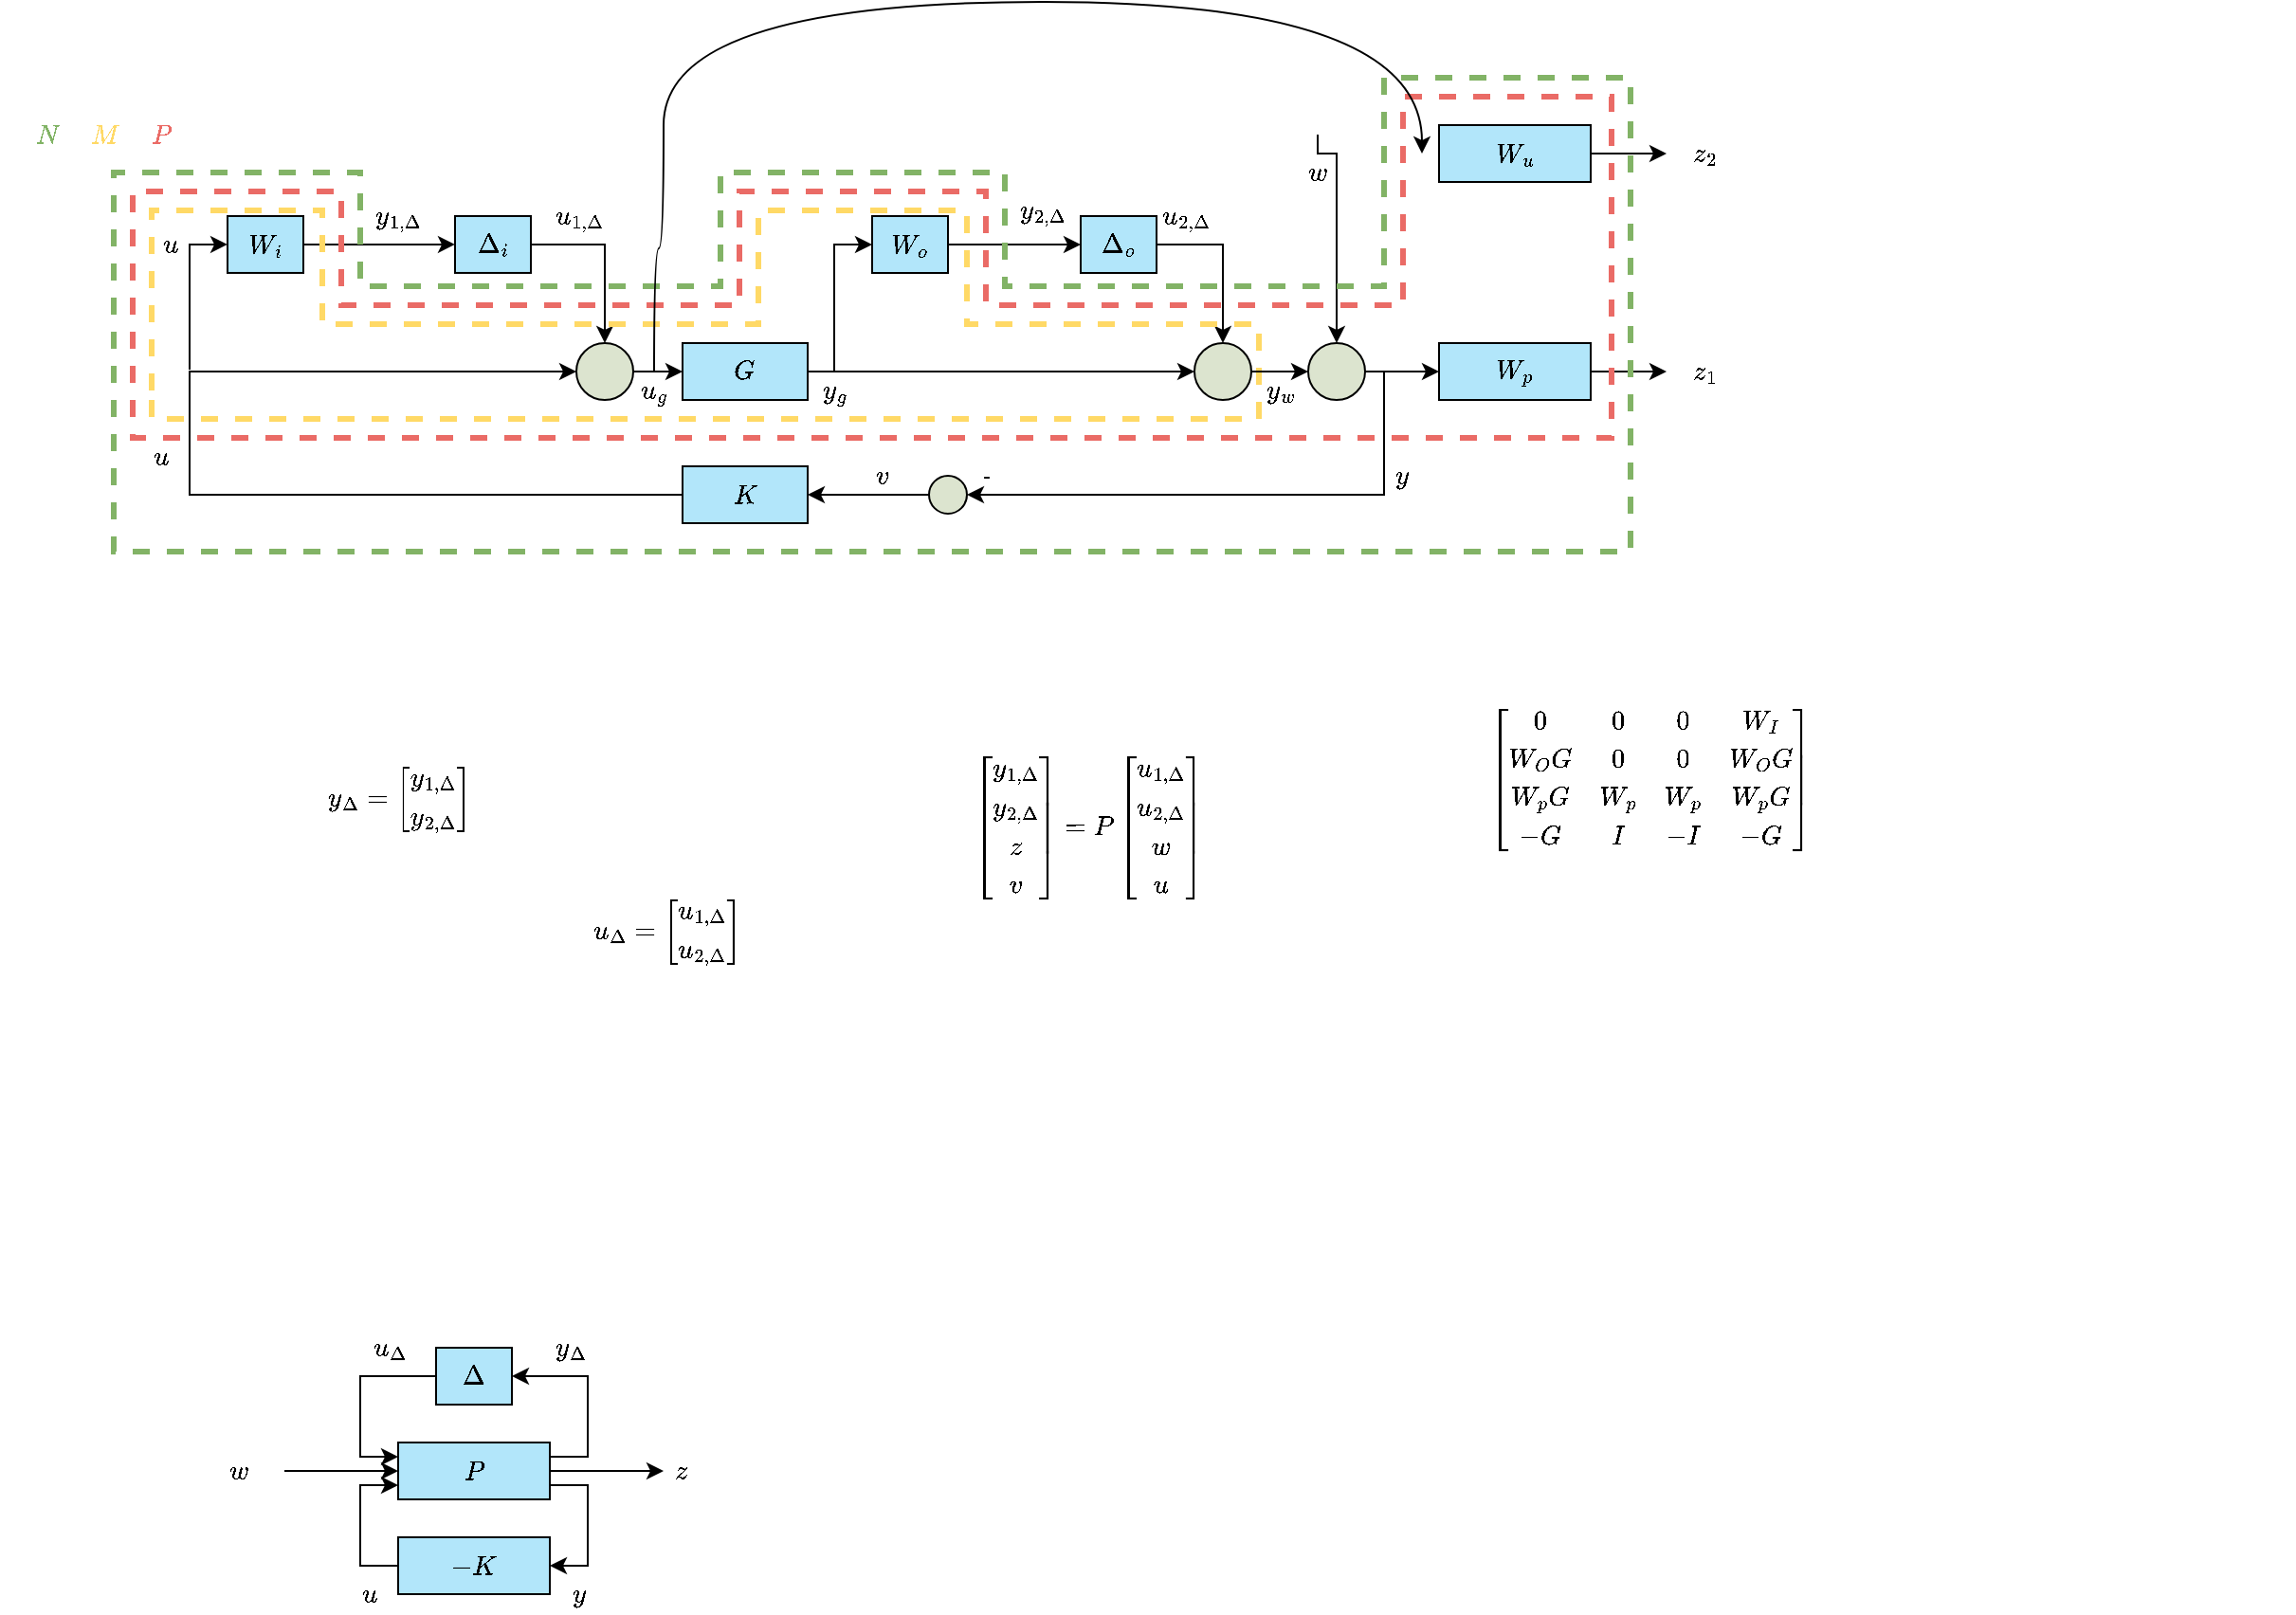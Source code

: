 <mxfile version="15.4.0" type="device" pages="2"><diagram id="DuzxNrjgnQlScmqyQxGY" name="Page-1"><mxGraphModel dx="394" dy="714" grid="1" gridSize="10" guides="1" tooltips="1" connect="1" arrows="1" fold="1" page="1" pageScale="1" pageWidth="827" pageHeight="1169" math="1" shadow="0"><root><mxCell id="0"/><mxCell id="1" parent="0"/><mxCell id="x0lSfnc9mSX0AL02VsKX-9" style="edgeStyle=orthogonalEdgeStyle;rounded=0;orthogonalLoop=1;jettySize=auto;html=1;exitX=1;exitY=0.5;exitDx=0;exitDy=0;entryX=0;entryY=0.5;entryDx=0;entryDy=0;" edge="1" parent="1" source="fa8kQdStLXhuiourBNrd-37" target="x0lSfnc9mSX0AL02VsKX-8"><mxGeometry relative="1" as="geometry"/></mxCell><mxCell id="fa8kQdStLXhuiourBNrd-37" value="$$G$$" style="rounded=0;whiteSpace=wrap;html=1;fillColor=#B2E6FA;" parent="1" vertex="1"><mxGeometry x="1250" y="240" width="66" height="30" as="geometry"/></mxCell><mxCell id="fa8kQdStLXhuiourBNrd-38" style="edgeStyle=orthogonalEdgeStyle;rounded=0;orthogonalLoop=1;jettySize=auto;html=1;exitX=0;exitY=0.5;exitDx=0;exitDy=0;entryX=0;entryY=0.5;entryDx=0;entryDy=0;startArrow=none;startFill=0;endArrow=classic;endFill=1;" parent="1" source="fa8kQdStLXhuiourBNrd-39" target="x0lSfnc9mSX0AL02VsKX-3" edge="1"><mxGeometry relative="1" as="geometry"><Array as="points"><mxPoint x="990" y="320"/><mxPoint x="990" y="255"/></Array></mxGeometry></mxCell><mxCell id="fa8kQdStLXhuiourBNrd-39" value="$$K$$" style="rounded=0;whiteSpace=wrap;html=1;fillColor=#B2E6FA;" parent="1" vertex="1"><mxGeometry x="1250" y="305" width="66" height="30" as="geometry"/></mxCell><mxCell id="fa8kQdStLXhuiourBNrd-41" style="edgeStyle=orthogonalEdgeStyle;rounded=0;orthogonalLoop=1;jettySize=auto;html=1;exitX=1;exitY=0.5;exitDx=0;exitDy=0;startArrow=none;startFill=0;endArrow=classic;endFill=1;" parent="1" source="fa8kQdStLXhuiourBNrd-42" edge="1"><mxGeometry relative="1" as="geometry"><mxPoint x="1769" y="140" as="targetPoint"/></mxGeometry></mxCell><mxCell id="fa8kQdStLXhuiourBNrd-42" value="$$W_u$$" style="rounded=0;whiteSpace=wrap;html=1;fillColor=#B2E6FA;" parent="1" vertex="1"><mxGeometry x="1649" y="125" width="80" height="30" as="geometry"/></mxCell><mxCell id="fa8kQdStLXhuiourBNrd-43" style="edgeStyle=orthogonalEdgeStyle;rounded=0;orthogonalLoop=1;jettySize=auto;html=1;exitX=0;exitY=0.5;exitDx=0;exitDy=0;endArrow=none;endFill=0;startArrow=classic;startFill=1;" parent="1" source="fa8kQdStLXhuiourBNrd-45" edge="1"><mxGeometry relative="1" as="geometry"><mxPoint x="1620.0" y="256" as="targetPoint"/></mxGeometry></mxCell><mxCell id="fa8kQdStLXhuiourBNrd-44" style="edgeStyle=orthogonalEdgeStyle;rounded=0;orthogonalLoop=1;jettySize=auto;html=1;exitX=1;exitY=0.5;exitDx=0;exitDy=0;startArrow=none;startFill=0;endArrow=classic;endFill=1;" parent="1" source="fa8kQdStLXhuiourBNrd-45" edge="1"><mxGeometry relative="1" as="geometry"><mxPoint x="1769" y="255" as="targetPoint"/></mxGeometry></mxCell><mxCell id="fa8kQdStLXhuiourBNrd-45" value="$$W_p$$" style="rounded=0;whiteSpace=wrap;html=1;fillColor=#B2E6FA;" parent="1" vertex="1"><mxGeometry x="1649" y="240" width="80" height="30" as="geometry"/></mxCell><mxCell id="hmbGZZoycLBLSpARxcCd-2" style="edgeStyle=orthogonalEdgeStyle;rounded=0;orthogonalLoop=1;jettySize=auto;html=1;exitX=0.5;exitY=0;exitDx=0;exitDy=0;startArrow=classic;startFill=1;endArrow=none;endFill=0;jumpStyle=arc;" parent="1" source="fa8kQdStLXhuiourBNrd-47" edge="1"><mxGeometry relative="1" as="geometry"><mxPoint x="1585" y="130" as="targetPoint"/><Array as="points"><mxPoint x="1595" y="140"/><mxPoint x="1585" y="140"/></Array></mxGeometry></mxCell><mxCell id="NA_nnwsiAAt7v-pW3xuR-20" style="edgeStyle=orthogonalEdgeStyle;rounded=0;jumpStyle=arc;orthogonalLoop=1;jettySize=auto;html=1;exitX=1;exitY=0.5;exitDx=0;exitDy=0;startArrow=none;startFill=0;endArrow=classic;endFill=1;entryX=1;entryY=0.5;entryDx=0;entryDy=0;" parent="1" source="fa8kQdStLXhuiourBNrd-47" target="NA_nnwsiAAt7v-pW3xuR-49" edge="1"><mxGeometry relative="1" as="geometry"><mxPoint x="1400" y="305" as="targetPoint"/><Array as="points"><mxPoint x="1620" y="255"/><mxPoint x="1620" y="320"/></Array></mxGeometry></mxCell><mxCell id="fa8kQdStLXhuiourBNrd-47" value="" style="ellipse;whiteSpace=wrap;html=1;aspect=fixed;fillColor=#DCE4CF;strokeColor=#000000;" parent="1" vertex="1"><mxGeometry x="1580" y="240" width="30" height="30" as="geometry"/></mxCell><mxCell id="fa8kQdStLXhuiourBNrd-50" value="$$z_2$$" style="text;html=1;align=center;verticalAlign=middle;resizable=0;points=[];autosize=1;strokeColor=none;fillColor=none;" parent="1" vertex="1"><mxGeometry x="1759" y="130" width="60" height="20" as="geometry"/></mxCell><mxCell id="fa8kQdStLXhuiourBNrd-51" value="$$z_1$$" style="text;html=1;align=center;verticalAlign=middle;resizable=0;points=[];autosize=1;strokeColor=none;fillColor=none;" parent="1" vertex="1"><mxGeometry x="1759" y="245" width="60" height="20" as="geometry"/></mxCell><mxCell id="fa8kQdStLXhuiourBNrd-57" value="$$w$$" style="text;html=1;align=center;verticalAlign=middle;resizable=0;points=[];autosize=1;strokeColor=none;fillColor=none;" parent="1" vertex="1"><mxGeometry x="1560" y="140" width="50" height="20" as="geometry"/></mxCell><mxCell id="NA_nnwsiAAt7v-pW3xuR-12" style="edgeStyle=orthogonalEdgeStyle;rounded=0;orthogonalLoop=1;jettySize=auto;html=1;exitX=1;exitY=0.5;exitDx=0;exitDy=0;entryX=0;entryY=0.5;entryDx=0;entryDy=0;" parent="1" source="NA_nnwsiAAt7v-pW3xuR-10" target="NA_nnwsiAAt7v-pW3xuR-11" edge="1"><mxGeometry relative="1" as="geometry"/></mxCell><mxCell id="NA_nnwsiAAt7v-pW3xuR-14" style="edgeStyle=orthogonalEdgeStyle;rounded=0;orthogonalLoop=1;jettySize=auto;html=1;exitX=0;exitY=0.5;exitDx=0;exitDy=0;startArrow=classic;startFill=1;endArrow=none;endFill=0;" parent="1" source="NA_nnwsiAAt7v-pW3xuR-10" edge="1"><mxGeometry relative="1" as="geometry"><mxPoint x="990" y="254" as="targetPoint"/><Array as="points"><mxPoint x="990" y="188"/></Array></mxGeometry></mxCell><mxCell id="NA_nnwsiAAt7v-pW3xuR-10" value="$$W_i$$" style="rounded=0;whiteSpace=wrap;html=1;fillColor=#B2E6FA;" parent="1" vertex="1"><mxGeometry x="1010" y="172.98" width="40" height="30" as="geometry"/></mxCell><mxCell id="x0lSfnc9mSX0AL02VsKX-6" style="edgeStyle=orthogonalEdgeStyle;rounded=0;orthogonalLoop=1;jettySize=auto;html=1;exitX=1;exitY=0.5;exitDx=0;exitDy=0;entryX=0.5;entryY=0;entryDx=0;entryDy=0;" edge="1" parent="1" source="NA_nnwsiAAt7v-pW3xuR-11" target="x0lSfnc9mSX0AL02VsKX-3"><mxGeometry relative="1" as="geometry"/></mxCell><mxCell id="NA_nnwsiAAt7v-pW3xuR-11" value="$$\Delta_i$$" style="rounded=0;whiteSpace=wrap;html=1;fillColor=#B2E6FA;" parent="1" vertex="1"><mxGeometry x="1130" y="172.98" width="40" height="30" as="geometry"/></mxCell><mxCell id="NA_nnwsiAAt7v-pW3xuR-21" value="$$u_{1,\Delta}$$" style="text;html=1;align=center;verticalAlign=middle;resizable=0;points=[];autosize=1;strokeColor=none;fillColor=none;" parent="1" vertex="1"><mxGeometry x="1140" y="162.98" width="110" height="20" as="geometry"/></mxCell><mxCell id="NA_nnwsiAAt7v-pW3xuR-22" value="$$u$$" style="text;html=1;align=center;verticalAlign=middle;resizable=0;points=[];autosize=1;strokeColor=none;fillColor=none;" parent="1" vertex="1"><mxGeometry x="950" y="290" width="50" height="20" as="geometry"/></mxCell><mxCell id="NA_nnwsiAAt7v-pW3xuR-24" value="$$u_{2,\Delta}$$" style="text;html=1;align=center;verticalAlign=middle;resizable=0;points=[];autosize=1;strokeColor=none;fillColor=none;" parent="1" vertex="1"><mxGeometry x="1460" y="162.98" width="110" height="20" as="geometry"/></mxCell><mxCell id="NA_nnwsiAAt7v-pW3xuR-25" value="$$y_g$$" style="text;html=1;align=center;verticalAlign=middle;resizable=0;points=[];autosize=1;strokeColor=none;fillColor=none;" parent="1" vertex="1"><mxGeometry x="1300" y="255" width="60" height="20" as="geometry"/></mxCell><mxCell id="NA_nnwsiAAt7v-pW3xuR-29" value="$$N$$" style="text;html=1;align=center;verticalAlign=middle;resizable=0;points=[];autosize=1;strokeColor=none;fillColor=none;fontColor=#82B366;fontStyle=0" parent="1" vertex="1"><mxGeometry x="890" y="120" width="50" height="20" as="geometry"/></mxCell><mxCell id="NA_nnwsiAAt7v-pW3xuR-31" value="$$y_{1,\Delta}$$" style="text;html=1;align=center;verticalAlign=middle;resizable=0;points=[];autosize=1;strokeColor=none;fillColor=none;" parent="1" vertex="1"><mxGeometry x="1050" y="162.98" width="100" height="20" as="geometry"/></mxCell><mxCell id="NA_nnwsiAAt7v-pW3xuR-32" style="edgeStyle=orthogonalEdgeStyle;rounded=0;orthogonalLoop=1;jettySize=auto;html=1;exitX=1;exitY=0.5;exitDx=0;exitDy=0;entryX=0;entryY=0.5;entryDx=0;entryDy=0;" parent="1" source="NA_nnwsiAAt7v-pW3xuR-34" target="NA_nnwsiAAt7v-pW3xuR-36" edge="1"><mxGeometry relative="1" as="geometry"><mxPoint x="1420" y="188" as="sourcePoint"/></mxGeometry></mxCell><mxCell id="NA_nnwsiAAt7v-pW3xuR-33" style="edgeStyle=orthogonalEdgeStyle;rounded=0;orthogonalLoop=1;jettySize=auto;html=1;exitX=0;exitY=0.5;exitDx=0;exitDy=0;startArrow=classic;startFill=1;endArrow=none;endFill=0;" parent="1" source="NA_nnwsiAAt7v-pW3xuR-34" edge="1"><mxGeometry relative="1" as="geometry"><mxPoint x="1330" y="255" as="targetPoint"/><Array as="points"><mxPoint x="1330" y="188"/></Array></mxGeometry></mxCell><mxCell id="NA_nnwsiAAt7v-pW3xuR-34" value="$$W_o$$" style="rounded=0;whiteSpace=wrap;html=1;fillColor=#B2E6FA;" parent="1" vertex="1"><mxGeometry x="1350" y="173" width="40" height="30" as="geometry"/></mxCell><mxCell id="x0lSfnc9mSX0AL02VsKX-10" style="edgeStyle=orthogonalEdgeStyle;rounded=0;orthogonalLoop=1;jettySize=auto;html=1;exitX=1;exitY=0.5;exitDx=0;exitDy=0;entryX=0.5;entryY=0;entryDx=0;entryDy=0;" edge="1" parent="1" source="NA_nnwsiAAt7v-pW3xuR-36" target="x0lSfnc9mSX0AL02VsKX-8"><mxGeometry relative="1" as="geometry"/></mxCell><mxCell id="NA_nnwsiAAt7v-pW3xuR-36" value="$$\Delta_o$$" style="rounded=0;whiteSpace=wrap;html=1;fillColor=#B2E6FA;" parent="1" vertex="1"><mxGeometry x="1460" y="173" width="40" height="30" as="geometry"/></mxCell><mxCell id="NA_nnwsiAAt7v-pW3xuR-39" value="$$y_{2,\Delta}$$" style="text;html=1;align=center;verticalAlign=middle;resizable=0;points=[];autosize=1;strokeColor=none;fillColor=none;" parent="1" vertex="1"><mxGeometry x="1390" y="160" width="100" height="20" as="geometry"/></mxCell><mxCell id="NA_nnwsiAAt7v-pW3xuR-41" value="$$y_{\Delta}=\begin{bmatrix} y_{1,\Delta} \\ y_{2,\Delta} \end{bmatrix}$$" style="text;html=1;align=center;verticalAlign=middle;resizable=0;points=[];autosize=1;strokeColor=none;fillColor=none;" parent="1" vertex="1"><mxGeometry x="900" y="470" width="400" height="20" as="geometry"/></mxCell><mxCell id="NA_nnwsiAAt7v-pW3xuR-42" value="$$u_{\Delta}=\begin{bmatrix} u_{1,\Delta} \\ u_{2,\Delta} \end{bmatrix}$$" style="text;html=1;align=center;verticalAlign=middle;resizable=0;points=[];autosize=1;strokeColor=none;fillColor=none;" parent="1" vertex="1"><mxGeometry x="1041" y="540" width="400" height="20" as="geometry"/></mxCell><mxCell id="NA_nnwsiAAt7v-pW3xuR-43" value="$$\begin{bmatrix} y_{1,\Delta} \\ y_{2,\Delta} \\z\\v\end{bmatrix}&lt;br&gt;=P \begin{bmatrix} u_{1,\Delta} \\ u_{2,\Delta} \\ w \\u \end{bmatrix}$$" style="text;html=1;align=center;verticalAlign=middle;resizable=0;points=[];autosize=1;strokeColor=none;fillColor=none;" parent="1" vertex="1"><mxGeometry x="1274" y="480" width="380" height="30" as="geometry"/></mxCell><mxCell id="NA_nnwsiAAt7v-pW3xuR-44" value="$$\begin{bmatrix} 0 &amp;amp; 0 &amp;amp; 0 &amp;amp; W_I \\ W_OG &amp;amp; 0 &amp;amp; 0 &amp;amp; W_OG\\W_p G &amp;amp; W_p &amp;amp; W_p &amp;amp; W_pG\\ -G &amp;amp; I &amp;amp;-I&amp;amp;-G \end{bmatrix}$$" style="text;html=1;align=center;verticalAlign=middle;resizable=0;points=[];autosize=1;strokeColor=none;fillColor=none;" parent="1" vertex="1"><mxGeometry x="1420" y="460" width="680" height="20" as="geometry"/></mxCell><mxCell id="NA_nnwsiAAt7v-pW3xuR-47" value="" style="endArrow=none;html=1;rounded=0;edgeStyle=orthogonalEdgeStyle;jumpStyle=none;fillColor=#d5e8d4;strokeColor=#82B366;sketch=0;shadow=0;dashed=1;strokeWidth=3;" parent="1" edge="1"><mxGeometry width="50" height="50" relative="1" as="geometry"><mxPoint x="950" y="270" as="sourcePoint"/><mxPoint x="950" y="270" as="targetPoint"/><Array as="points"><mxPoint x="950" y="350"/><mxPoint x="1750" y="350"/><mxPoint x="1750" y="100"/><mxPoint x="1620" y="100"/><mxPoint x="1620" y="210"/><mxPoint x="1420" y="210"/><mxPoint x="1420" y="150"/><mxPoint x="1270" y="150"/><mxPoint x="1270" y="210"/><mxPoint x="1080" y="210"/><mxPoint x="1080" y="150"/><mxPoint x="950" y="150"/></Array></mxGeometry></mxCell><mxCell id="NA_nnwsiAAt7v-pW3xuR-48" value="$$v$$" style="text;html=1;align=center;verticalAlign=middle;resizable=0;points=[];autosize=1;strokeColor=none;fillColor=none;" parent="1" vertex="1"><mxGeometry x="1330" y="300" width="50" height="20" as="geometry"/></mxCell><mxCell id="NA_nnwsiAAt7v-pW3xuR-57" style="edgeStyle=orthogonalEdgeStyle;rounded=0;sketch=0;jumpStyle=none;orthogonalLoop=1;jettySize=auto;html=1;exitX=0;exitY=0.5;exitDx=0;exitDy=0;entryX=1;entryY=0.5;entryDx=0;entryDy=0;shadow=0;fontColor=#EA6B66;startArrow=none;startFill=0;endArrow=classic;endFill=1;strokeColor=#000000;strokeWidth=1;" parent="1" source="NA_nnwsiAAt7v-pW3xuR-49" target="fa8kQdStLXhuiourBNrd-39" edge="1"><mxGeometry relative="1" as="geometry"/></mxCell><mxCell id="NA_nnwsiAAt7v-pW3xuR-49" value="" style="ellipse;whiteSpace=wrap;html=1;aspect=fixed;fillColor=#DCE4CF;strokeColor=#000000;" parent="1" vertex="1"><mxGeometry x="1380" y="310" width="20" height="20" as="geometry"/></mxCell><mxCell id="NA_nnwsiAAt7v-pW3xuR-51" value="-" style="text;html=1;align=center;verticalAlign=middle;resizable=0;points=[];autosize=1;strokeColor=none;fillColor=none;" parent="1" vertex="1"><mxGeometry x="1400" y="300" width="20" height="20" as="geometry"/></mxCell><mxCell id="NA_nnwsiAAt7v-pW3xuR-52" value="" style="endArrow=none;html=1;rounded=0;edgeStyle=orthogonalEdgeStyle;jumpStyle=none;fillColor=#d5e8d4;strokeColor=#EA6B66;sketch=0;shadow=0;dashed=1;strokeWidth=3;" parent="1" edge="1"><mxGeometry width="50" height="50" relative="1" as="geometry"><mxPoint x="960" y="270" as="sourcePoint"/><mxPoint x="960" y="270" as="targetPoint"/><Array as="points"><mxPoint x="960" y="290"/><mxPoint x="1740" y="290"/><mxPoint x="1740" y="110"/><mxPoint x="1630" y="110"/><mxPoint x="1630" y="220"/><mxPoint x="1410" y="220"/><mxPoint x="1410" y="160"/><mxPoint x="1280" y="160"/><mxPoint x="1280" y="220"/><mxPoint x="1070" y="220"/><mxPoint x="1070" y="160"/><mxPoint x="960" y="160"/></Array></mxGeometry></mxCell><mxCell id="NA_nnwsiAAt7v-pW3xuR-53" value="" style="endArrow=none;html=1;rounded=0;edgeStyle=orthogonalEdgeStyle;jumpStyle=none;fillColor=#d5e8d4;strokeColor=#FFD966;sketch=0;shadow=0;dashed=1;strokeWidth=3;" parent="1" edge="1"><mxGeometry width="50" height="50" relative="1" as="geometry"><mxPoint x="970" y="270" as="sourcePoint"/><mxPoint x="970" y="270" as="targetPoint"/><Array as="points"><mxPoint x="970" y="280"/><mxPoint x="1554" y="280"/><mxPoint x="1554" y="230"/><mxPoint x="1400" y="230"/><mxPoint x="1400" y="170"/><mxPoint x="1290" y="170"/><mxPoint x="1290" y="230"/><mxPoint x="1060" y="230"/><mxPoint x="1060" y="170"/><mxPoint x="970" y="170"/></Array></mxGeometry></mxCell><mxCell id="NA_nnwsiAAt7v-pW3xuR-54" value="$$M$$" style="text;html=1;align=center;verticalAlign=middle;resizable=0;points=[];autosize=1;strokeColor=none;fillColor=none;fontColor=#FFD966;fontStyle=0" parent="1" vertex="1"><mxGeometry x="920" y="120" width="50" height="20" as="geometry"/></mxCell><mxCell id="NA_nnwsiAAt7v-pW3xuR-55" value="$$P$$" style="text;html=1;align=center;verticalAlign=middle;resizable=0;points=[];autosize=1;strokeColor=none;fillColor=none;fontColor=#EA6B66;fontStyle=0" parent="1" vertex="1"><mxGeometry x="950" y="120" width="50" height="20" as="geometry"/></mxCell><mxCell id="NA_nnwsiAAt7v-pW3xuR-61" value="" style="curved=1;endArrow=classic;html=1;rounded=0;shadow=0;sketch=0;fontColor=#EA6B66;strokeColor=#000000;strokeWidth=1;edgeStyle=orthogonalEdgeStyle;jumpStyle=none;" parent="1" edge="1" source="x0lSfnc9mSX0AL02VsKX-2"><mxGeometry width="50" height="50" relative="1" as="geometry"><mxPoint x="1220" y="210" as="sourcePoint"/><mxPoint x="1640" y="140" as="targetPoint"/><Array as="points"><mxPoint x="1235" y="190"/><mxPoint x="1240" y="190"/><mxPoint x="1240" y="60"/><mxPoint x="1640" y="60"/></Array></mxGeometry></mxCell><mxCell id="guLUNZmwDrBWthiP-UEm-5" style="edgeStyle=orthogonalEdgeStyle;rounded=0;orthogonalLoop=1;jettySize=auto;html=1;exitX=1;exitY=0.25;exitDx=0;exitDy=0;entryX=1;entryY=0.5;entryDx=0;entryDy=0;" parent="1" source="guLUNZmwDrBWthiP-UEm-1" target="guLUNZmwDrBWthiP-UEm-3" edge="1"><mxGeometry relative="1" as="geometry"/></mxCell><mxCell id="guLUNZmwDrBWthiP-UEm-7" style="edgeStyle=orthogonalEdgeStyle;rounded=0;orthogonalLoop=1;jettySize=auto;html=1;exitX=1;exitY=0.5;exitDx=0;exitDy=0;" parent="1" source="guLUNZmwDrBWthiP-UEm-1" edge="1"><mxGeometry relative="1" as="geometry"><mxPoint x="1240" y="835" as="targetPoint"/></mxGeometry></mxCell><mxCell id="guLUNZmwDrBWthiP-UEm-8" style="edgeStyle=orthogonalEdgeStyle;rounded=0;orthogonalLoop=1;jettySize=auto;html=1;exitX=1;exitY=0.75;exitDx=0;exitDy=0;entryX=1;entryY=0.5;entryDx=0;entryDy=0;" parent="1" source="guLUNZmwDrBWthiP-UEm-1" target="guLUNZmwDrBWthiP-UEm-4" edge="1"><mxGeometry relative="1" as="geometry"/></mxCell><mxCell id="guLUNZmwDrBWthiP-UEm-10" style="edgeStyle=orthogonalEdgeStyle;rounded=0;orthogonalLoop=1;jettySize=auto;html=1;exitX=0;exitY=0.5;exitDx=0;exitDy=0;startArrow=classic;startFill=1;endArrow=none;endFill=0;" parent="1" source="guLUNZmwDrBWthiP-UEm-1" edge="1"><mxGeometry relative="1" as="geometry"><mxPoint x="1040" y="835" as="targetPoint"/></mxGeometry></mxCell><mxCell id="guLUNZmwDrBWthiP-UEm-1" value="$$P$$" style="rounded=0;whiteSpace=wrap;html=1;fillColor=#B2E6FA;" parent="1" vertex="1"><mxGeometry x="1100" y="820" width="80" height="30" as="geometry"/></mxCell><mxCell id="guLUNZmwDrBWthiP-UEm-6" style="edgeStyle=orthogonalEdgeStyle;rounded=0;orthogonalLoop=1;jettySize=auto;html=1;exitX=0;exitY=0.5;exitDx=0;exitDy=0;entryX=0;entryY=0.25;entryDx=0;entryDy=0;" parent="1" source="guLUNZmwDrBWthiP-UEm-3" target="guLUNZmwDrBWthiP-UEm-1" edge="1"><mxGeometry relative="1" as="geometry"><Array as="points"><mxPoint x="1080" y="785"/><mxPoint x="1080" y="828"/></Array></mxGeometry></mxCell><mxCell id="guLUNZmwDrBWthiP-UEm-3" value="$$\Delta$$" style="rounded=0;whiteSpace=wrap;html=1;fillColor=#B2E6FA;" parent="1" vertex="1"><mxGeometry x="1120" y="770" width="40" height="30" as="geometry"/></mxCell><mxCell id="guLUNZmwDrBWthiP-UEm-9" style="edgeStyle=orthogonalEdgeStyle;rounded=0;orthogonalLoop=1;jettySize=auto;html=1;exitX=0;exitY=0.5;exitDx=0;exitDy=0;entryX=0;entryY=0.75;entryDx=0;entryDy=0;" parent="1" source="guLUNZmwDrBWthiP-UEm-4" target="guLUNZmwDrBWthiP-UEm-1" edge="1"><mxGeometry relative="1" as="geometry"/></mxCell><mxCell id="guLUNZmwDrBWthiP-UEm-4" value="$$-K$$" style="rounded=0;whiteSpace=wrap;html=1;fillColor=#B2E6FA;" parent="1" vertex="1"><mxGeometry x="1100" y="870" width="80" height="30" as="geometry"/></mxCell><mxCell id="guLUNZmwDrBWthiP-UEm-11" value="$$w$$" style="text;html=1;align=center;verticalAlign=middle;resizable=0;points=[];autosize=1;strokeColor=none;fillColor=none;" parent="1" vertex="1"><mxGeometry x="991" y="825" width="50" height="20" as="geometry"/></mxCell><mxCell id="guLUNZmwDrBWthiP-UEm-12" value="$$u_\Delta$$" style="text;html=1;align=center;verticalAlign=middle;resizable=0;points=[];autosize=1;strokeColor=none;fillColor=none;" parent="1" vertex="1"><mxGeometry x="1050" y="760" width="90" height="20" as="geometry"/></mxCell><mxCell id="guLUNZmwDrBWthiP-UEm-13" value="$$y_\Delta$$" style="text;html=1;align=center;verticalAlign=middle;resizable=0;points=[];autosize=1;strokeColor=none;fillColor=none;" parent="1" vertex="1"><mxGeometry x="1146" y="760" width="90" height="20" as="geometry"/></mxCell><mxCell id="guLUNZmwDrBWthiP-UEm-14" value="$$z$$" style="text;html=1;align=center;verticalAlign=middle;resizable=0;points=[];autosize=1;strokeColor=none;fillColor=none;" parent="1" vertex="1"><mxGeometry x="1224" y="825" width="50" height="20" as="geometry"/></mxCell><mxCell id="guLUNZmwDrBWthiP-UEm-15" value="$$y$$" style="text;html=1;align=center;verticalAlign=middle;resizable=0;points=[];autosize=1;strokeColor=none;fillColor=none;" parent="1" vertex="1"><mxGeometry x="1170" y="890" width="50" height="20" as="geometry"/></mxCell><mxCell id="guLUNZmwDrBWthiP-UEm-16" value="$$u$$" style="text;html=1;align=center;verticalAlign=middle;resizable=0;points=[];autosize=1;strokeColor=none;fillColor=none;" parent="1" vertex="1"><mxGeometry x="1060" y="890" width="50" height="20" as="geometry"/></mxCell><mxCell id="qMMt-_L_YziCPJ7qw1Qg-1" value="$$y$$" style="text;html=1;align=center;verticalAlign=middle;resizable=0;points=[];autosize=1;strokeColor=none;fillColor=none;" parent="1" vertex="1"><mxGeometry x="1604" y="300" width="50" height="20" as="geometry"/></mxCell><mxCell id="x0lSfnc9mSX0AL02VsKX-2" value="$$u_g$$" style="text;html=1;align=center;verticalAlign=middle;resizable=0;points=[];autosize=1;strokeColor=none;fillColor=none;" vertex="1" parent="1"><mxGeometry x="1205" y="255" width="60" height="20" as="geometry"/></mxCell><mxCell id="x0lSfnc9mSX0AL02VsKX-7" style="edgeStyle=orthogonalEdgeStyle;rounded=0;orthogonalLoop=1;jettySize=auto;html=1;exitX=1;exitY=0.5;exitDx=0;exitDy=0;entryX=0;entryY=0.5;entryDx=0;entryDy=0;" edge="1" parent="1" source="x0lSfnc9mSX0AL02VsKX-3" target="fa8kQdStLXhuiourBNrd-37"><mxGeometry relative="1" as="geometry"/></mxCell><mxCell id="x0lSfnc9mSX0AL02VsKX-3" value="" style="ellipse;whiteSpace=wrap;html=1;aspect=fixed;fillColor=#DCE4CF;strokeColor=#000000;" vertex="1" parent="1"><mxGeometry x="1194" y="240" width="30" height="30" as="geometry"/></mxCell><mxCell id="x0lSfnc9mSX0AL02VsKX-11" style="edgeStyle=orthogonalEdgeStyle;rounded=0;orthogonalLoop=1;jettySize=auto;html=1;exitX=1;exitY=0.5;exitDx=0;exitDy=0;entryX=0;entryY=0.5;entryDx=0;entryDy=0;" edge="1" parent="1" source="x0lSfnc9mSX0AL02VsKX-8" target="fa8kQdStLXhuiourBNrd-47"><mxGeometry relative="1" as="geometry"/></mxCell><mxCell id="x0lSfnc9mSX0AL02VsKX-8" value="" style="ellipse;whiteSpace=wrap;html=1;aspect=fixed;fillColor=#DCE4CF;strokeColor=#000000;" vertex="1" parent="1"><mxGeometry x="1520" y="240" width="30" height="30" as="geometry"/></mxCell><mxCell id="x0lSfnc9mSX0AL02VsKX-13" value="$$y_w$$" style="text;html=1;align=center;verticalAlign=middle;resizable=0;points=[];autosize=1;strokeColor=none;fillColor=none;" vertex="1" parent="1"><mxGeometry x="1535" y="255" width="60" height="20" as="geometry"/></mxCell><mxCell id="x0lSfnc9mSX0AL02VsKX-14" value="$$u$$" style="text;html=1;align=center;verticalAlign=middle;resizable=0;points=[];autosize=1;strokeColor=none;fillColor=none;" vertex="1" parent="1"><mxGeometry x="955" y="178" width="50" height="20" as="geometry"/></mxCell></root></mxGraphModel></diagram><diagram id="1HTbQ_sHwNUmDarc89bH" name="Page-2"><mxGraphModel dx="853" dy="493" grid="1" gridSize="10" guides="1" tooltips="1" connect="1" arrows="1" fold="1" page="1" pageScale="1" pageWidth="827" pageHeight="1169" math="1" shadow="0"><root><mxCell id="OGeWp1a5q_U8PrnFdt8J-0"/><mxCell id="OGeWp1a5q_U8PrnFdt8J-1" parent="OGeWp1a5q_U8PrnFdt8J-0"/><mxCell id="qvgAd8jP0t-lu8zM1042-1" style="edgeStyle=orthogonalEdgeStyle;rounded=0;orthogonalLoop=1;jettySize=auto;html=1;exitX=1;exitY=0.5;exitDx=0;exitDy=0;entryX=0;entryY=0.5;entryDx=0;entryDy=0;fontColor=#DCE4CF;startArrow=none;startFill=0;endArrow=classic;endFill=1;" edge="1" parent="OGeWp1a5q_U8PrnFdt8J-1" source="jTlCw2n92GwkM26wthYc-1" target="qvgAd8jP0t-lu8zM1042-0"><mxGeometry relative="1" as="geometry"/></mxCell><mxCell id="jTlCw2n92GwkM26wthYc-1" value="$$G(s)$$" style="rounded=0;whiteSpace=wrap;html=1;fillColor=#B2E6FA;" vertex="1" parent="OGeWp1a5q_U8PrnFdt8J-1"><mxGeometry x="450" y="240" width="80" height="30" as="geometry"/></mxCell><mxCell id="jTlCw2n92GwkM26wthYc-2" style="edgeStyle=orthogonalEdgeStyle;rounded=0;orthogonalLoop=1;jettySize=auto;html=1;exitX=1;exitY=0.5;exitDx=0;exitDy=0;entryX=0;entryY=0.5;entryDx=0;entryDy=0;fontColor=#DCE4CF;startArrow=none;startFill=0;endArrow=classic;endFill=1;" edge="1" parent="OGeWp1a5q_U8PrnFdt8J-1" source="jTlCw2n92GwkM26wthYc-3" target="jTlCw2n92GwkM26wthYc-1"><mxGeometry relative="1" as="geometry"/></mxCell><mxCell id="jTlCw2n92GwkM26wthYc-3" value="$$K(s)$$" style="rounded=0;whiteSpace=wrap;html=1;fillColor=#B2E6FA;" vertex="1" parent="OGeWp1a5q_U8PrnFdt8J-1"><mxGeometry x="334" y="240" width="80" height="30" as="geometry"/></mxCell><mxCell id="jTlCw2n92GwkM26wthYc-4" style="edgeStyle=orthogonalEdgeStyle;rounded=0;orthogonalLoop=1;jettySize=auto;html=1;exitX=0.5;exitY=1;exitDx=0;exitDy=0;fontColor=#DCE4CF;startArrow=classic;startFill=1;endArrow=none;endFill=0;" edge="1" parent="OGeWp1a5q_U8PrnFdt8J-1" source="jTlCw2n92GwkM26wthYc-7"><mxGeometry relative="1" as="geometry"><mxPoint x="620" y="255" as="targetPoint"/><Array as="points"><mxPoint x="255" y="320"/><mxPoint x="620" y="320"/><mxPoint x="620" y="280"/></Array></mxGeometry></mxCell><mxCell id="jTlCw2n92GwkM26wthYc-5" style="edgeStyle=orthogonalEdgeStyle;rounded=0;orthogonalLoop=1;jettySize=auto;html=1;exitX=1;exitY=0.5;exitDx=0;exitDy=0;entryX=0;entryY=0.5;entryDx=0;entryDy=0;fontColor=#DCE4CF;startArrow=none;startFill=0;endArrow=classic;endFill=1;" edge="1" parent="OGeWp1a5q_U8PrnFdt8J-1" source="jTlCw2n92GwkM26wthYc-7" target="jTlCw2n92GwkM26wthYc-3"><mxGeometry relative="1" as="geometry"/></mxCell><mxCell id="jTlCw2n92GwkM26wthYc-6" style="edgeStyle=orthogonalEdgeStyle;rounded=0;orthogonalLoop=1;jettySize=auto;html=1;exitX=0;exitY=0.5;exitDx=0;exitDy=0;fontColor=#DCE4CF;startArrow=classic;startFill=1;endArrow=none;endFill=0;" edge="1" parent="OGeWp1a5q_U8PrnFdt8J-1" source="jTlCw2n92GwkM26wthYc-7"><mxGeometry relative="1" as="geometry"><mxPoint x="120" y="255" as="targetPoint"/></mxGeometry></mxCell><mxCell id="jTlCw2n92GwkM26wthYc-7" value="" style="ellipse;whiteSpace=wrap;html=1;aspect=fixed;fillColor=#DCE4CF;strokeColor=#000000;" vertex="1" parent="OGeWp1a5q_U8PrnFdt8J-1"><mxGeometry x="240" y="240" width="30" height="30" as="geometry"/></mxCell><mxCell id="jTlCw2n92GwkM26wthYc-8" value="$$y$$" style="text;html=1;align=center;verticalAlign=middle;resizable=0;points=[];autosize=1;strokeColor=none;fillColor=none;" vertex="1" parent="OGeWp1a5q_U8PrnFdt8J-1"><mxGeometry x="610" y="230" width="50" height="20" as="geometry"/></mxCell><mxCell id="jTlCw2n92GwkM26wthYc-9" value="-" style="text;html=1;align=center;verticalAlign=middle;resizable=0;points=[];autosize=1;strokeColor=none;fillColor=none;" vertex="1" parent="OGeWp1a5q_U8PrnFdt8J-1"><mxGeometry x="230" y="280" width="20" height="20" as="geometry"/></mxCell><mxCell id="jTlCw2n92GwkM26wthYc-10" value="+" style="text;html=1;align=center;verticalAlign=middle;resizable=0;points=[];autosize=1;strokeColor=none;fillColor=none;" vertex="1" parent="OGeWp1a5q_U8PrnFdt8J-1"><mxGeometry x="220" y="220" width="20" height="20" as="geometry"/></mxCell><mxCell id="qvgAd8jP0t-lu8zM1042-7" style="edgeStyle=orthogonalEdgeStyle;rounded=0;orthogonalLoop=1;jettySize=auto;html=1;exitX=1;exitY=0.5;exitDx=0;exitDy=0;fontColor=#DCE4CF;startArrow=none;startFill=0;endArrow=classic;endFill=1;" edge="1" parent="OGeWp1a5q_U8PrnFdt8J-1" source="JZvhJCQL1xBPDLcR9wnv-0"><mxGeometry relative="1" as="geometry"><mxPoint x="800" y="135.333" as="targetPoint"/></mxGeometry></mxCell><mxCell id="qvgAd8jP0t-lu8zM1042-8" style="edgeStyle=orthogonalEdgeStyle;rounded=0;orthogonalLoop=1;jettySize=auto;html=1;exitX=0;exitY=0.5;exitDx=0;exitDy=0;fontColor=#DCE4CF;startArrow=classic;startFill=1;endArrow=none;endFill=0;" edge="1" parent="OGeWp1a5q_U8PrnFdt8J-1" source="JZvhJCQL1xBPDLcR9wnv-0"><mxGeometry relative="1" as="geometry"><mxPoint x="174" y="255" as="targetPoint"/></mxGeometry></mxCell><mxCell id="JZvhJCQL1xBPDLcR9wnv-0" value="$$W_u$$" style="rounded=0;whiteSpace=wrap;html=1;fillColor=#B2E6FA;" vertex="1" parent="OGeWp1a5q_U8PrnFdt8J-1"><mxGeometry x="680" y="120" width="80" height="30" as="geometry"/></mxCell><mxCell id="qvgAd8jP0t-lu8zM1042-5" style="edgeStyle=orthogonalEdgeStyle;rounded=0;orthogonalLoop=1;jettySize=auto;html=1;exitX=1;exitY=0.5;exitDx=0;exitDy=0;fontColor=#DCE4CF;startArrow=none;startFill=0;endArrow=classic;endFill=1;" edge="1" parent="OGeWp1a5q_U8PrnFdt8J-1" source="JZvhJCQL1xBPDLcR9wnv-1"><mxGeometry relative="1" as="geometry"><mxPoint x="800.552" y="254.759" as="targetPoint"/></mxGeometry></mxCell><mxCell id="JZvhJCQL1xBPDLcR9wnv-1" value="$$W_p$$" style="rounded=0;whiteSpace=wrap;html=1;fillColor=#B2E6FA;" vertex="1" parent="OGeWp1a5q_U8PrnFdt8J-1"><mxGeometry x="680" y="240" width="80" height="30" as="geometry"/></mxCell><mxCell id="qvgAd8jP0t-lu8zM1042-2" style="edgeStyle=orthogonalEdgeStyle;rounded=0;orthogonalLoop=1;jettySize=auto;html=1;exitX=0.5;exitY=0;exitDx=0;exitDy=0;fontColor=#DCE4CF;startArrow=classic;startFill=1;endArrow=none;endFill=0;" edge="1" parent="OGeWp1a5q_U8PrnFdt8J-1" source="qvgAd8jP0t-lu8zM1042-0"><mxGeometry relative="1" as="geometry"><mxPoint x="584.857" y="180" as="targetPoint"/></mxGeometry></mxCell><mxCell id="qvgAd8jP0t-lu8zM1042-4" style="edgeStyle=orthogonalEdgeStyle;rounded=0;orthogonalLoop=1;jettySize=auto;html=1;exitX=1;exitY=0.5;exitDx=0;exitDy=0;entryX=0;entryY=0.5;entryDx=0;entryDy=0;fontColor=#DCE4CF;startArrow=none;startFill=0;endArrow=classic;endFill=1;" edge="1" parent="OGeWp1a5q_U8PrnFdt8J-1" source="qvgAd8jP0t-lu8zM1042-0" target="JZvhJCQL1xBPDLcR9wnv-1"><mxGeometry relative="1" as="geometry"/></mxCell><mxCell id="qvgAd8jP0t-lu8zM1042-0" value="" style="ellipse;whiteSpace=wrap;html=1;aspect=fixed;fillColor=#DCE4CF;strokeColor=#000000;" vertex="1" parent="OGeWp1a5q_U8PrnFdt8J-1"><mxGeometry x="570" y="240" width="30" height="30" as="geometry"/></mxCell><mxCell id="qvgAd8jP0t-lu8zM1042-3" value="$$V$$" style="text;html=1;align=center;verticalAlign=middle;resizable=0;points=[];autosize=1;strokeColor=none;fillColor=none;" vertex="1" parent="OGeWp1a5q_U8PrnFdt8J-1"><mxGeometry x="550" y="170" width="50" height="20" as="geometry"/></mxCell><mxCell id="qvgAd8jP0t-lu8zM1042-6" value="$$z_1$$" style="text;html=1;align=center;verticalAlign=middle;resizable=0;points=[];autosize=1;strokeColor=none;fillColor=none;" vertex="1" parent="OGeWp1a5q_U8PrnFdt8J-1"><mxGeometry x="760" y="230" width="60" height="20" as="geometry"/></mxCell><mxCell id="qvgAd8jP0t-lu8zM1042-9" value="$$z_2$$" style="text;html=1;align=center;verticalAlign=middle;resizable=0;points=[];autosize=1;strokeColor=none;fillColor=none;" vertex="1" parent="OGeWp1a5q_U8PrnFdt8J-1"><mxGeometry x="760" y="110" width="60" height="20" as="geometry"/></mxCell><mxCell id="qvgAd8jP0t-lu8zM1042-10" value="$$u= \omega_{r,ref}$$" style="text;html=1;align=center;verticalAlign=middle;resizable=0;points=[];autosize=1;strokeColor=none;fillColor=none;" vertex="1" parent="OGeWp1a5q_U8PrnFdt8J-1"><mxGeometry x="60" y="260" width="130" height="20" as="geometry"/></mxCell><mxCell id="oQPXTtmZsZCg-DYVPmay-0" value="$$\begin{bmatrix} \omega_{r}&amp;nbsp; \\ z&amp;nbsp;\end{bmatrix}$$" style="text;html=1;align=center;verticalAlign=middle;resizable=0;points=[];autosize=1;strokeColor=none;fillColor=none;" vertex="1" parent="OGeWp1a5q_U8PrnFdt8J-1"><mxGeometry x="430" y="360" width="280" height="20" as="geometry"/></mxCell></root></mxGraphModel></diagram></mxfile>